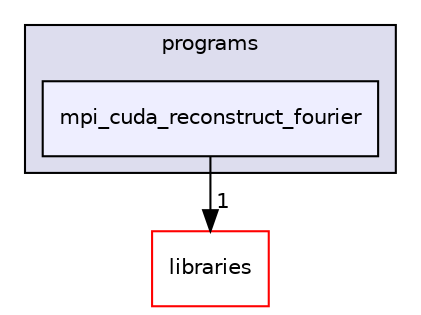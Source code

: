 digraph "xmipp/applications/programs/mpi_cuda_reconstruct_fourier" {
  compound=true
  node [ fontsize="10", fontname="Helvetica"];
  edge [ labelfontsize="10", labelfontname="Helvetica"];
  subgraph clusterdir_592b16dc4070b933e5655da2b0d20bbb {
    graph [ bgcolor="#ddddee", pencolor="black", label="programs" fontname="Helvetica", fontsize="10", URL="dir_592b16dc4070b933e5655da2b0d20bbb.html"]
  dir_979e3a8b4409d225aef5297e5d72a896 [shape=box, label="mpi_cuda_reconstruct_fourier", style="filled", fillcolor="#eeeeff", pencolor="black", URL="dir_979e3a8b4409d225aef5297e5d72a896.html"];
  }
  dir_29dba3f3840f20df3b04d1972e99046b [shape=box label="libraries" fillcolor="white" style="filled" color="red" URL="dir_29dba3f3840f20df3b04d1972e99046b.html"];
  dir_979e3a8b4409d225aef5297e5d72a896->dir_29dba3f3840f20df3b04d1972e99046b [headlabel="1", labeldistance=1.5 headhref="dir_000132_000027.html"];
}
